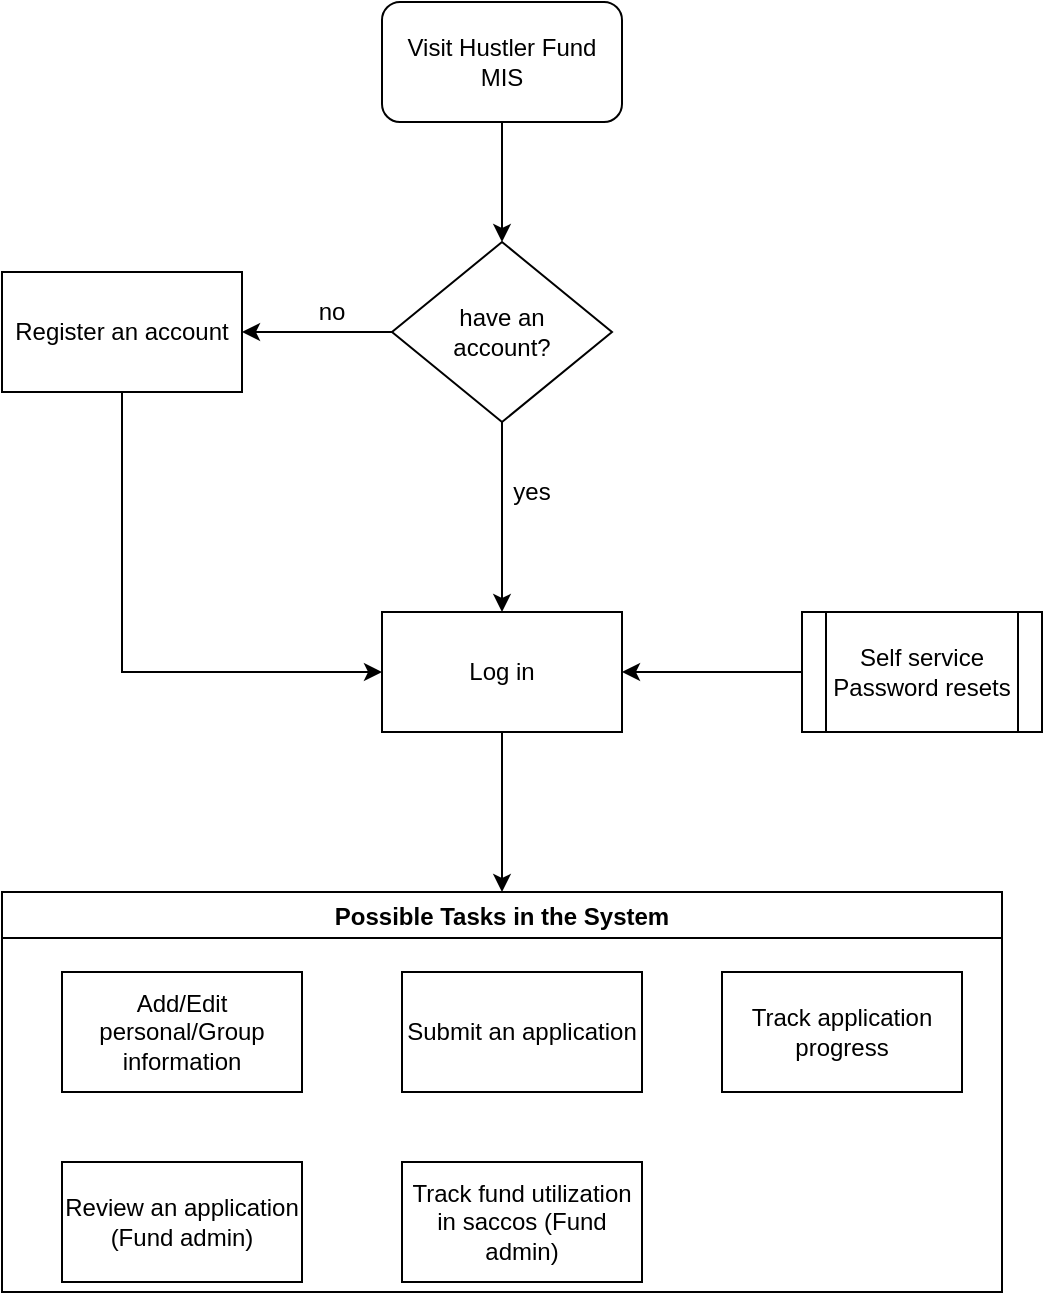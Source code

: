 <mxfile version="20.5.1" type="github">
  <diagram id="C5RBs43oDa-KdzZeNtuy" name="Page-1">
    <mxGraphModel dx="1038" dy="536" grid="1" gridSize="10" guides="1" tooltips="1" connect="1" arrows="1" fold="1" page="1" pageScale="1" pageWidth="827" pageHeight="1169" math="0" shadow="0">
      <root>
        <mxCell id="WIyWlLk6GJQsqaUBKTNV-0" />
        <mxCell id="WIyWlLk6GJQsqaUBKTNV-1" parent="WIyWlLk6GJQsqaUBKTNV-0" />
        <mxCell id="2E20e05wh0Ns_q2YyygR-3" value="" style="edgeStyle=orthogonalEdgeStyle;rounded=0;orthogonalLoop=1;jettySize=auto;html=1;exitX=0.5;exitY=1;exitDx=0;exitDy=0;" edge="1" parent="WIyWlLk6GJQsqaUBKTNV-1" source="2E20e05wh0Ns_q2YyygR-19" target="2E20e05wh0Ns_q2YyygR-2">
          <mxGeometry relative="1" as="geometry">
            <mxPoint x="270" y="120" as="sourcePoint" />
          </mxGeometry>
        </mxCell>
        <mxCell id="2E20e05wh0Ns_q2YyygR-5" value="" style="edgeStyle=orthogonalEdgeStyle;rounded=0;orthogonalLoop=1;jettySize=auto;html=1;" edge="1" parent="WIyWlLk6GJQsqaUBKTNV-1" source="2E20e05wh0Ns_q2YyygR-2" target="2E20e05wh0Ns_q2YyygR-4">
          <mxGeometry relative="1" as="geometry" />
        </mxCell>
        <mxCell id="2E20e05wh0Ns_q2YyygR-8" value="" style="edgeStyle=orthogonalEdgeStyle;rounded=0;orthogonalLoop=1;jettySize=auto;html=1;" edge="1" parent="WIyWlLk6GJQsqaUBKTNV-1" source="2E20e05wh0Ns_q2YyygR-2" target="2E20e05wh0Ns_q2YyygR-7">
          <mxGeometry relative="1" as="geometry" />
        </mxCell>
        <mxCell id="2E20e05wh0Ns_q2YyygR-2" value="&lt;div&gt;have an&lt;/div&gt;&lt;div&gt;account?&lt;/div&gt;" style="rhombus;whiteSpace=wrap;html=1;rounded=0;" vertex="1" parent="WIyWlLk6GJQsqaUBKTNV-1">
          <mxGeometry x="215" y="160" width="110" height="90" as="geometry" />
        </mxCell>
        <mxCell id="2E20e05wh0Ns_q2YyygR-15" value="" style="edgeStyle=orthogonalEdgeStyle;rounded=0;orthogonalLoop=1;jettySize=auto;html=1;entryX=0.5;entryY=0;entryDx=0;entryDy=0;" edge="1" parent="WIyWlLk6GJQsqaUBKTNV-1" source="2E20e05wh0Ns_q2YyygR-4" target="2E20e05wh0Ns_q2YyygR-13">
          <mxGeometry relative="1" as="geometry">
            <mxPoint x="270" y="485" as="targetPoint" />
          </mxGeometry>
        </mxCell>
        <mxCell id="2E20e05wh0Ns_q2YyygR-4" value="Log in" style="whiteSpace=wrap;html=1;rounded=0;" vertex="1" parent="WIyWlLk6GJQsqaUBKTNV-1">
          <mxGeometry x="210" y="345" width="120" height="60" as="geometry" />
        </mxCell>
        <mxCell id="2E20e05wh0Ns_q2YyygR-6" value="yes" style="text;html=1;strokeColor=none;fillColor=none;align=center;verticalAlign=middle;whiteSpace=wrap;rounded=0;" vertex="1" parent="WIyWlLk6GJQsqaUBKTNV-1">
          <mxGeometry x="255" y="270" width="60" height="30" as="geometry" />
        </mxCell>
        <mxCell id="2E20e05wh0Ns_q2YyygR-10" value="" style="edgeStyle=orthogonalEdgeStyle;rounded=0;orthogonalLoop=1;jettySize=auto;html=1;entryX=0;entryY=0.5;entryDx=0;entryDy=0;" edge="1" parent="WIyWlLk6GJQsqaUBKTNV-1" source="2E20e05wh0Ns_q2YyygR-7" target="2E20e05wh0Ns_q2YyygR-4">
          <mxGeometry relative="1" as="geometry">
            <mxPoint x="80" y="325" as="targetPoint" />
            <Array as="points">
              <mxPoint x="80" y="375" />
            </Array>
          </mxGeometry>
        </mxCell>
        <mxCell id="2E20e05wh0Ns_q2YyygR-7" value="Register an account" style="whiteSpace=wrap;html=1;rounded=0;" vertex="1" parent="WIyWlLk6GJQsqaUBKTNV-1">
          <mxGeometry x="20" y="175" width="120" height="60" as="geometry" />
        </mxCell>
        <mxCell id="2E20e05wh0Ns_q2YyygR-11" value="no" style="text;html=1;strokeColor=none;fillColor=none;align=center;verticalAlign=middle;whiteSpace=wrap;rounded=0;" vertex="1" parent="WIyWlLk6GJQsqaUBKTNV-1">
          <mxGeometry x="155" y="180" width="60" height="30" as="geometry" />
        </mxCell>
        <mxCell id="2E20e05wh0Ns_q2YyygR-13" value="Possible Tasks in the System" style="swimlane;" vertex="1" parent="WIyWlLk6GJQsqaUBKTNV-1">
          <mxGeometry x="20" y="485" width="500" height="200" as="geometry" />
        </mxCell>
        <mxCell id="2E20e05wh0Ns_q2YyygR-16" value="Track application progress" style="rounded=0;whiteSpace=wrap;html=1;" vertex="1" parent="2E20e05wh0Ns_q2YyygR-13">
          <mxGeometry x="360" y="40" width="120" height="60" as="geometry" />
        </mxCell>
        <mxCell id="2E20e05wh0Ns_q2YyygR-17" value="Submit an application" style="rounded=0;whiteSpace=wrap;html=1;" vertex="1" parent="2E20e05wh0Ns_q2YyygR-13">
          <mxGeometry x="200" y="40" width="120" height="60" as="geometry" />
        </mxCell>
        <mxCell id="2E20e05wh0Ns_q2YyygR-18" value="Review an application (Fund admin)" style="rounded=0;whiteSpace=wrap;html=1;" vertex="1" parent="2E20e05wh0Ns_q2YyygR-13">
          <mxGeometry x="30" y="135" width="120" height="60" as="geometry" />
        </mxCell>
        <mxCell id="2E20e05wh0Ns_q2YyygR-21" value="Add/Edit personal/Group information" style="rounded=0;whiteSpace=wrap;html=1;" vertex="1" parent="2E20e05wh0Ns_q2YyygR-13">
          <mxGeometry x="30" y="40" width="120" height="60" as="geometry" />
        </mxCell>
        <mxCell id="2E20e05wh0Ns_q2YyygR-27" value="Track fund utilization in saccos (Fund admin)" style="rounded=0;whiteSpace=wrap;html=1;" vertex="1" parent="2E20e05wh0Ns_q2YyygR-13">
          <mxGeometry x="200" y="135" width="120" height="60" as="geometry" />
        </mxCell>
        <mxCell id="2E20e05wh0Ns_q2YyygR-19" value="Visit Hustler Fund MIS" style="rounded=1;whiteSpace=wrap;html=1;" vertex="1" parent="WIyWlLk6GJQsqaUBKTNV-1">
          <mxGeometry x="210" y="40" width="120" height="60" as="geometry" />
        </mxCell>
        <mxCell id="2E20e05wh0Ns_q2YyygR-24" value="" style="edgeStyle=orthogonalEdgeStyle;rounded=0;orthogonalLoop=1;jettySize=auto;html=1;exitX=0;exitY=0.5;exitDx=0;exitDy=0;" edge="1" parent="WIyWlLk6GJQsqaUBKTNV-1" source="2E20e05wh0Ns_q2YyygR-26" target="2E20e05wh0Ns_q2YyygR-4">
          <mxGeometry relative="1" as="geometry">
            <mxPoint x="400" y="375" as="sourcePoint" />
          </mxGeometry>
        </mxCell>
        <mxCell id="2E20e05wh0Ns_q2YyygR-26" value="&lt;div&gt;Self service&lt;/div&gt;&lt;div&gt;Password resets&lt;/div&gt;" style="shape=process;whiteSpace=wrap;html=1;backgroundOutline=1;" vertex="1" parent="WIyWlLk6GJQsqaUBKTNV-1">
          <mxGeometry x="420" y="345" width="120" height="60" as="geometry" />
        </mxCell>
      </root>
    </mxGraphModel>
  </diagram>
</mxfile>
